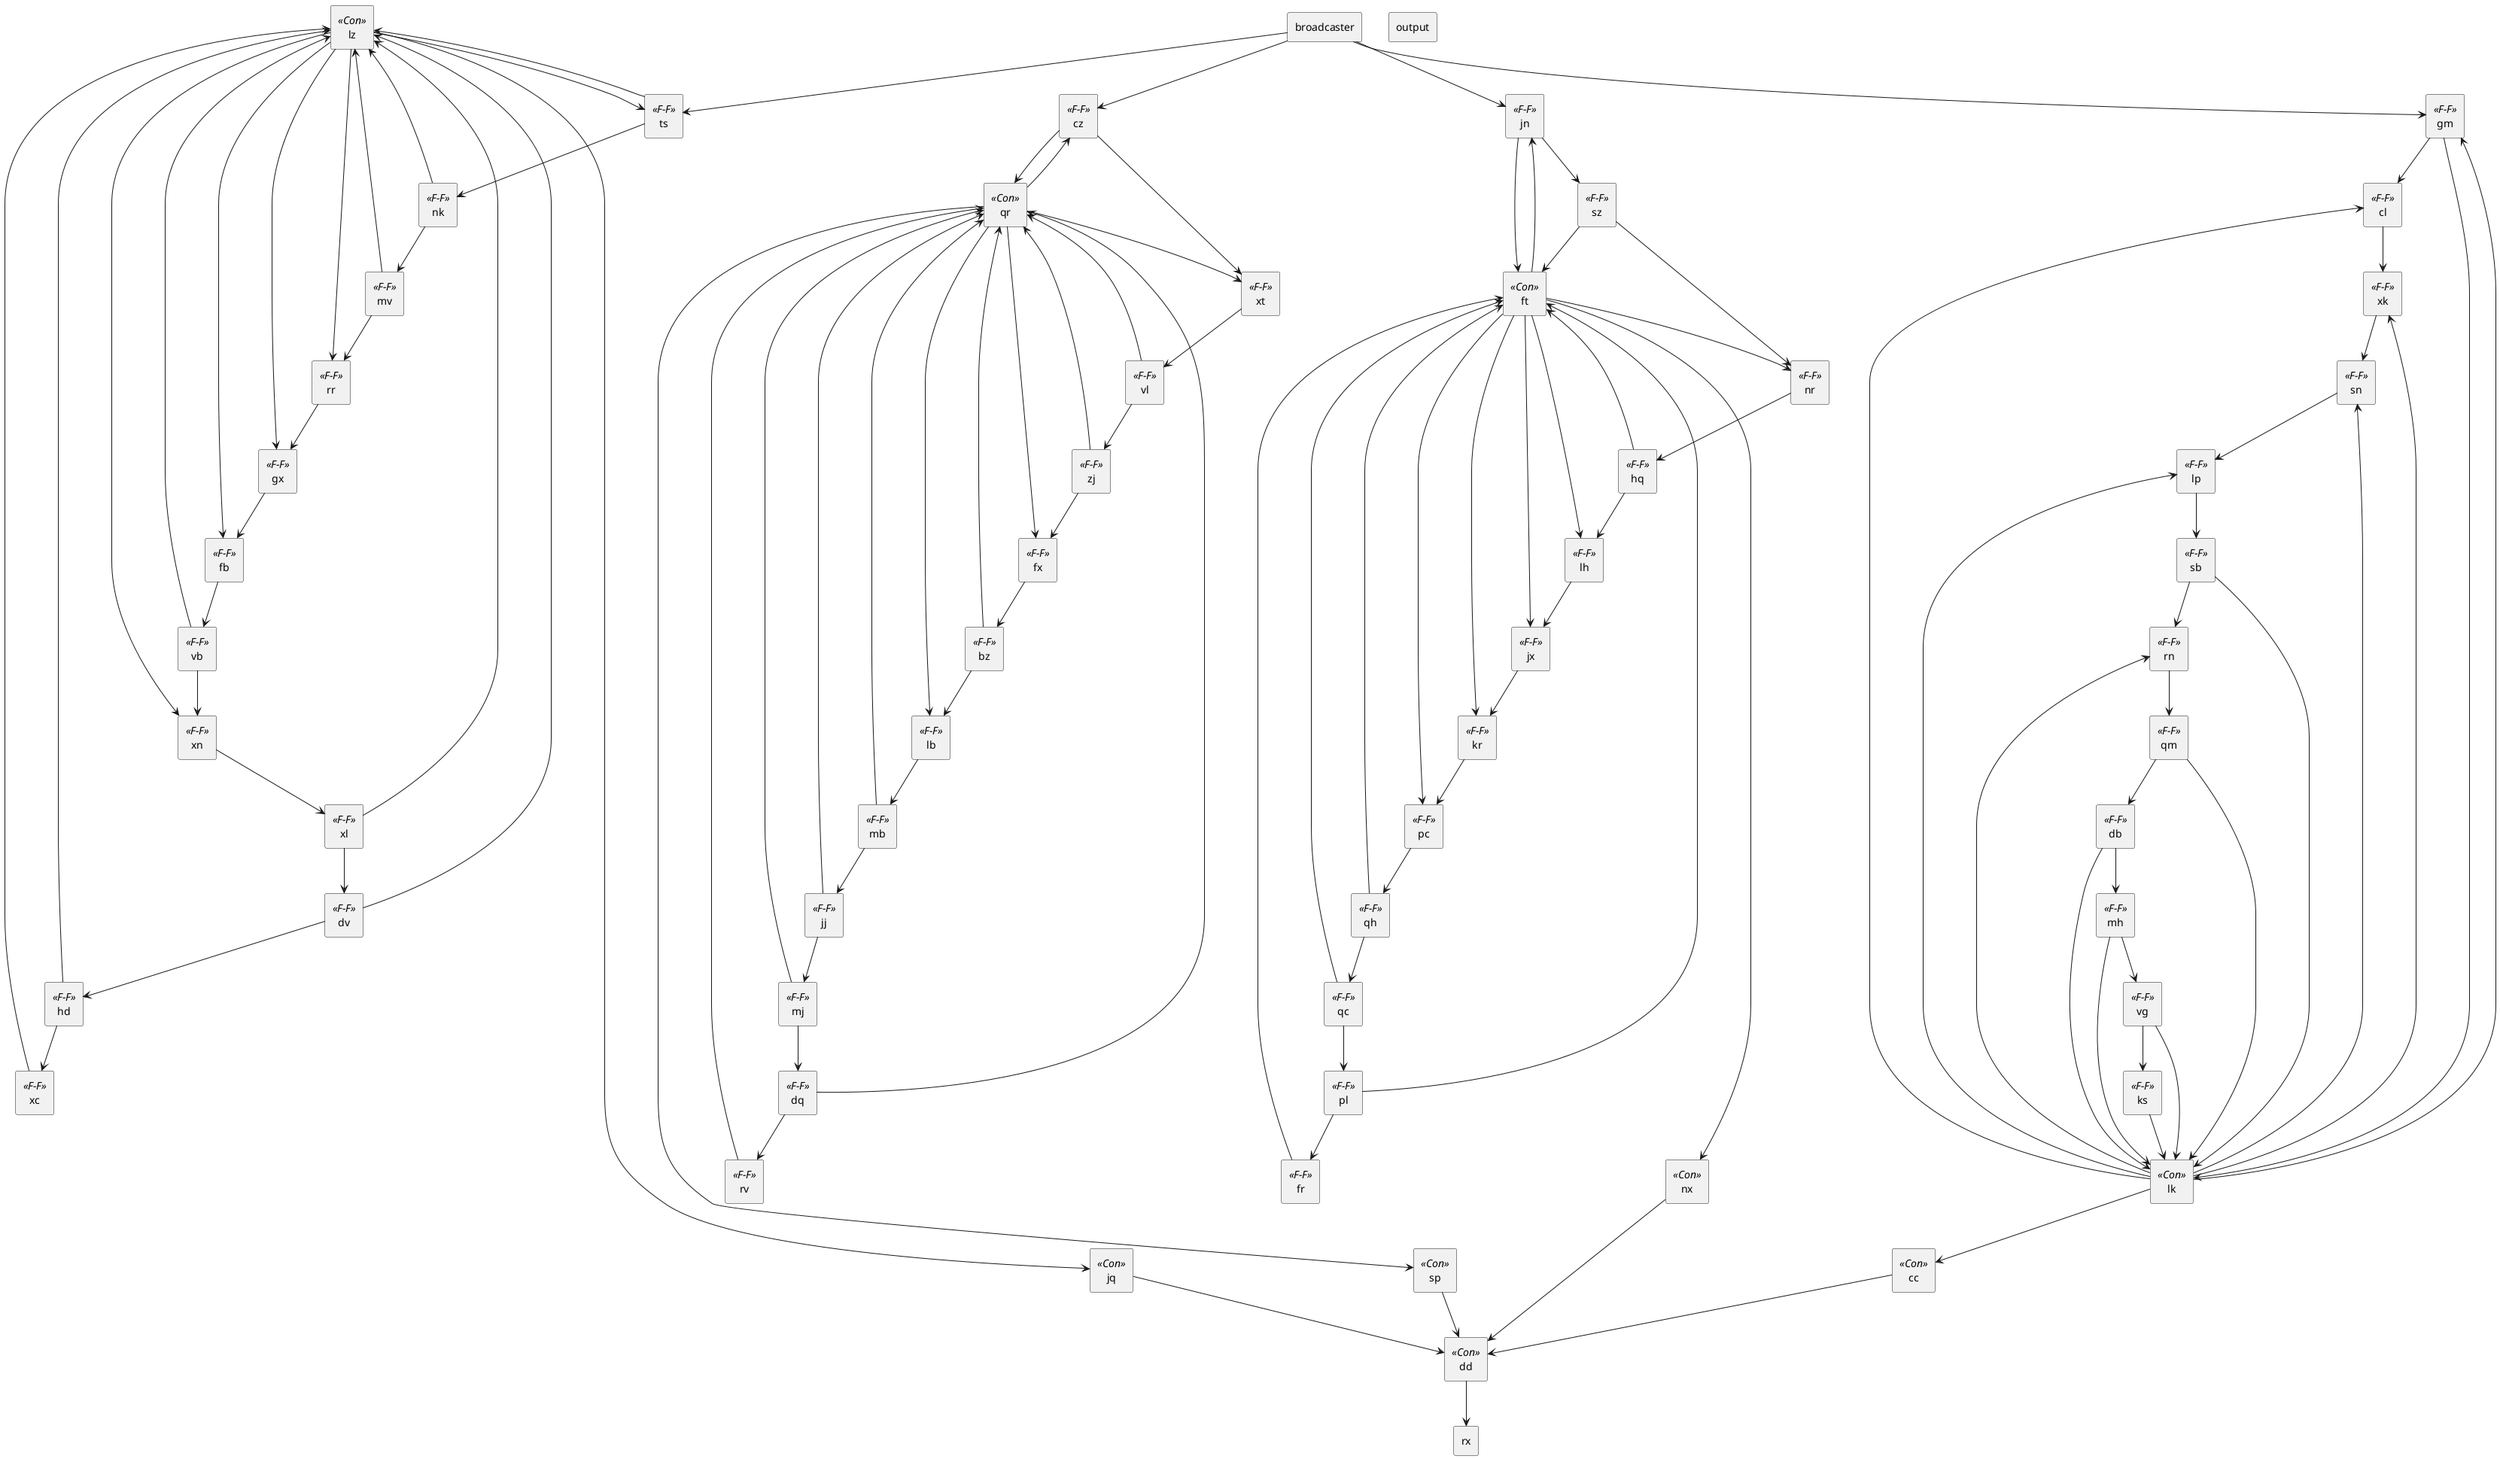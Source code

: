 @startuml
rectangle dd <<Con>>
rectangle broadcaster
rectangle lp <<F-F>>
rectangle hq <<F-F>>
rectangle dq <<F-F>>
rectangle lz <<Con>>
rectangle output
rectangle qc <<F-F>>
rectangle dv <<F-F>>
rectangle mb <<F-F>>
rectangle qh <<F-F>>
rectangle mh <<F-F>>
rectangle qm <<F-F>>
rectangle mj <<F-F>>
rectangle qr <<Con>>
rectangle mv <<F-F>>
rectangle vb <<F-F>>
rectangle zj <<F-F>>
rectangle vg <<F-F>>
rectangle vl <<F-F>>
rectangle rn <<F-F>>
rectangle fb <<F-F>>
rectangle nk <<F-F>>
rectangle jj <<F-F>>
rectangle rr <<F-F>>
rectangle nr <<F-F>>
rectangle rv <<F-F>>
rectangle jn <<F-F>>
rectangle rx
rectangle jq <<Con>>
rectangle nx <<Con>>
rectangle fr <<F-F>>
rectangle ft <<Con>>
rectangle jx <<F-F>>
rectangle sb <<F-F>>
rectangle fx <<F-F>>
rectangle bz <<F-F>>
rectangle sn <<F-F>>
rectangle sp <<Con>>
rectangle cc <<Con>>
rectangle gm <<F-F>>
rectangle sz <<F-F>>
rectangle kr <<F-F>>
rectangle ks <<F-F>>
rectangle cl <<F-F>>
rectangle xc <<F-F>>
rectangle gx <<F-F>>
rectangle xk <<F-F>>
rectangle pc <<F-F>>
rectangle xl <<F-F>>
rectangle xn <<F-F>>
rectangle lb <<F-F>>
rectangle cz <<F-F>>
rectangle xt <<F-F>>
rectangle hd <<F-F>>
rectangle pl <<F-F>>
rectangle lh <<F-F>>
rectangle db <<F-F>>
rectangle ts <<F-F>>
rectangle lk <<Con>>

dd --> rx
broadcaster --> cz
broadcaster --> gm
broadcaster --> jn
broadcaster --> ts
lp --> sb
hq --> ft
hq --> lh
dq --> qr
dq --> rv
lz --> gx
lz --> xn
lz --> jq
lz --> fb
lz --> ts
lz --> rr
qc --> pl
qc --> ft
dv --> lz
dv --> hd
mb --> qr
mb --> jj
qh --> ft
qh --> qc
mh --> lk
mh --> vg
qm --> db
qm --> lk
mj --> dq
mj --> qr
qr --> cz
qr --> sp
qr --> lb
qr --> xt
qr --> fx
mv --> lz
mv --> rr
vb --> lz
vb --> xn
zj --> fx
zj --> qr
vg --> lk
vg --> ks
vl --> zj
vl --> qr
rn --> qm
fb --> vb
nk --> mv
nk --> lz
jj --> qr
jj --> mj
rr --> gx
nr --> hq
rv --> qr
jn --> sz
jn --> ft
jq --> dd
nx --> dd
fr --> ft
ft --> jx
ft --> nx
ft --> lh
ft --> pc
ft --> nr
ft --> jn
ft --> kr
jx --> kr
sb --> lk
sb --> rn
fx --> bz
bz --> lb
bz --> qr
sn --> lp
sp --> dd
cc --> dd
gm --> lk
gm --> cl
sz --> nr
sz --> ft
kr --> pc
ks --> lk
cl --> xk
xc --> lz
gx --> fb
xk --> sn
pc --> qh
xl --> dv
xl --> lz
xn --> xl
lb --> mb
cz --> xt
cz --> qr
xt --> vl
hd --> lz
hd --> xc
pl --> ft
pl --> fr
lh --> jx
db --> mh
db --> lk
ts --> lz
ts --> nk
lk --> sn
lk --> cc
lk --> xk
lk --> rn
lk --> gm
lk --> cl
lk --> lp
@enduml
